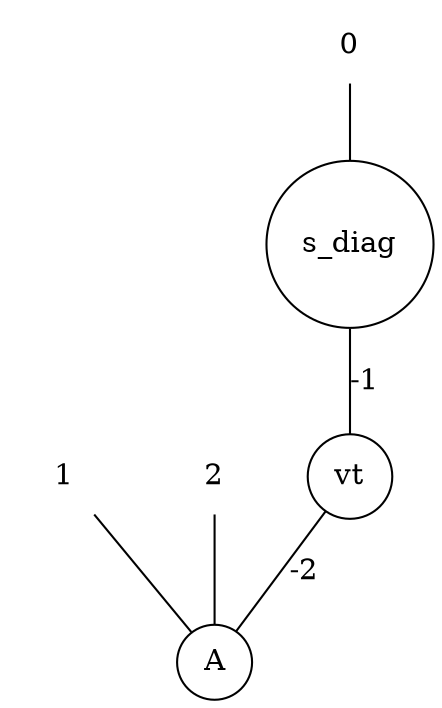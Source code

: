 graph "s_vt_A.net" {
	size="6,5"
	node [shape=circle]
	s_diag
	vt
	A
	node [shape=plaintext]
	0
	1
	2
	vt -- A [label=-2]
	s_diag -- vt [label=-1]
	0 -- s_diag
	1 -- A
	2 -- A
}
